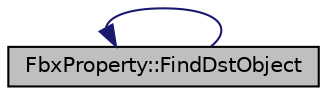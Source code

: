 digraph "FbxProperty::FindDstObject"
{
  edge [fontname="Helvetica",fontsize="10",labelfontname="Helvetica",labelfontsize="10"];
  node [fontname="Helvetica",fontsize="10",shape=record];
  rankdir="LR";
  Node99 [label="FbxProperty::FindDstObject",height=0.2,width=0.4,color="black", fillcolor="grey75", style="filled", fontcolor="black"];
  Node99 -> Node99 [dir="back",color="midnightblue",fontsize="10",style="solid",fontname="Helvetica"];
}
